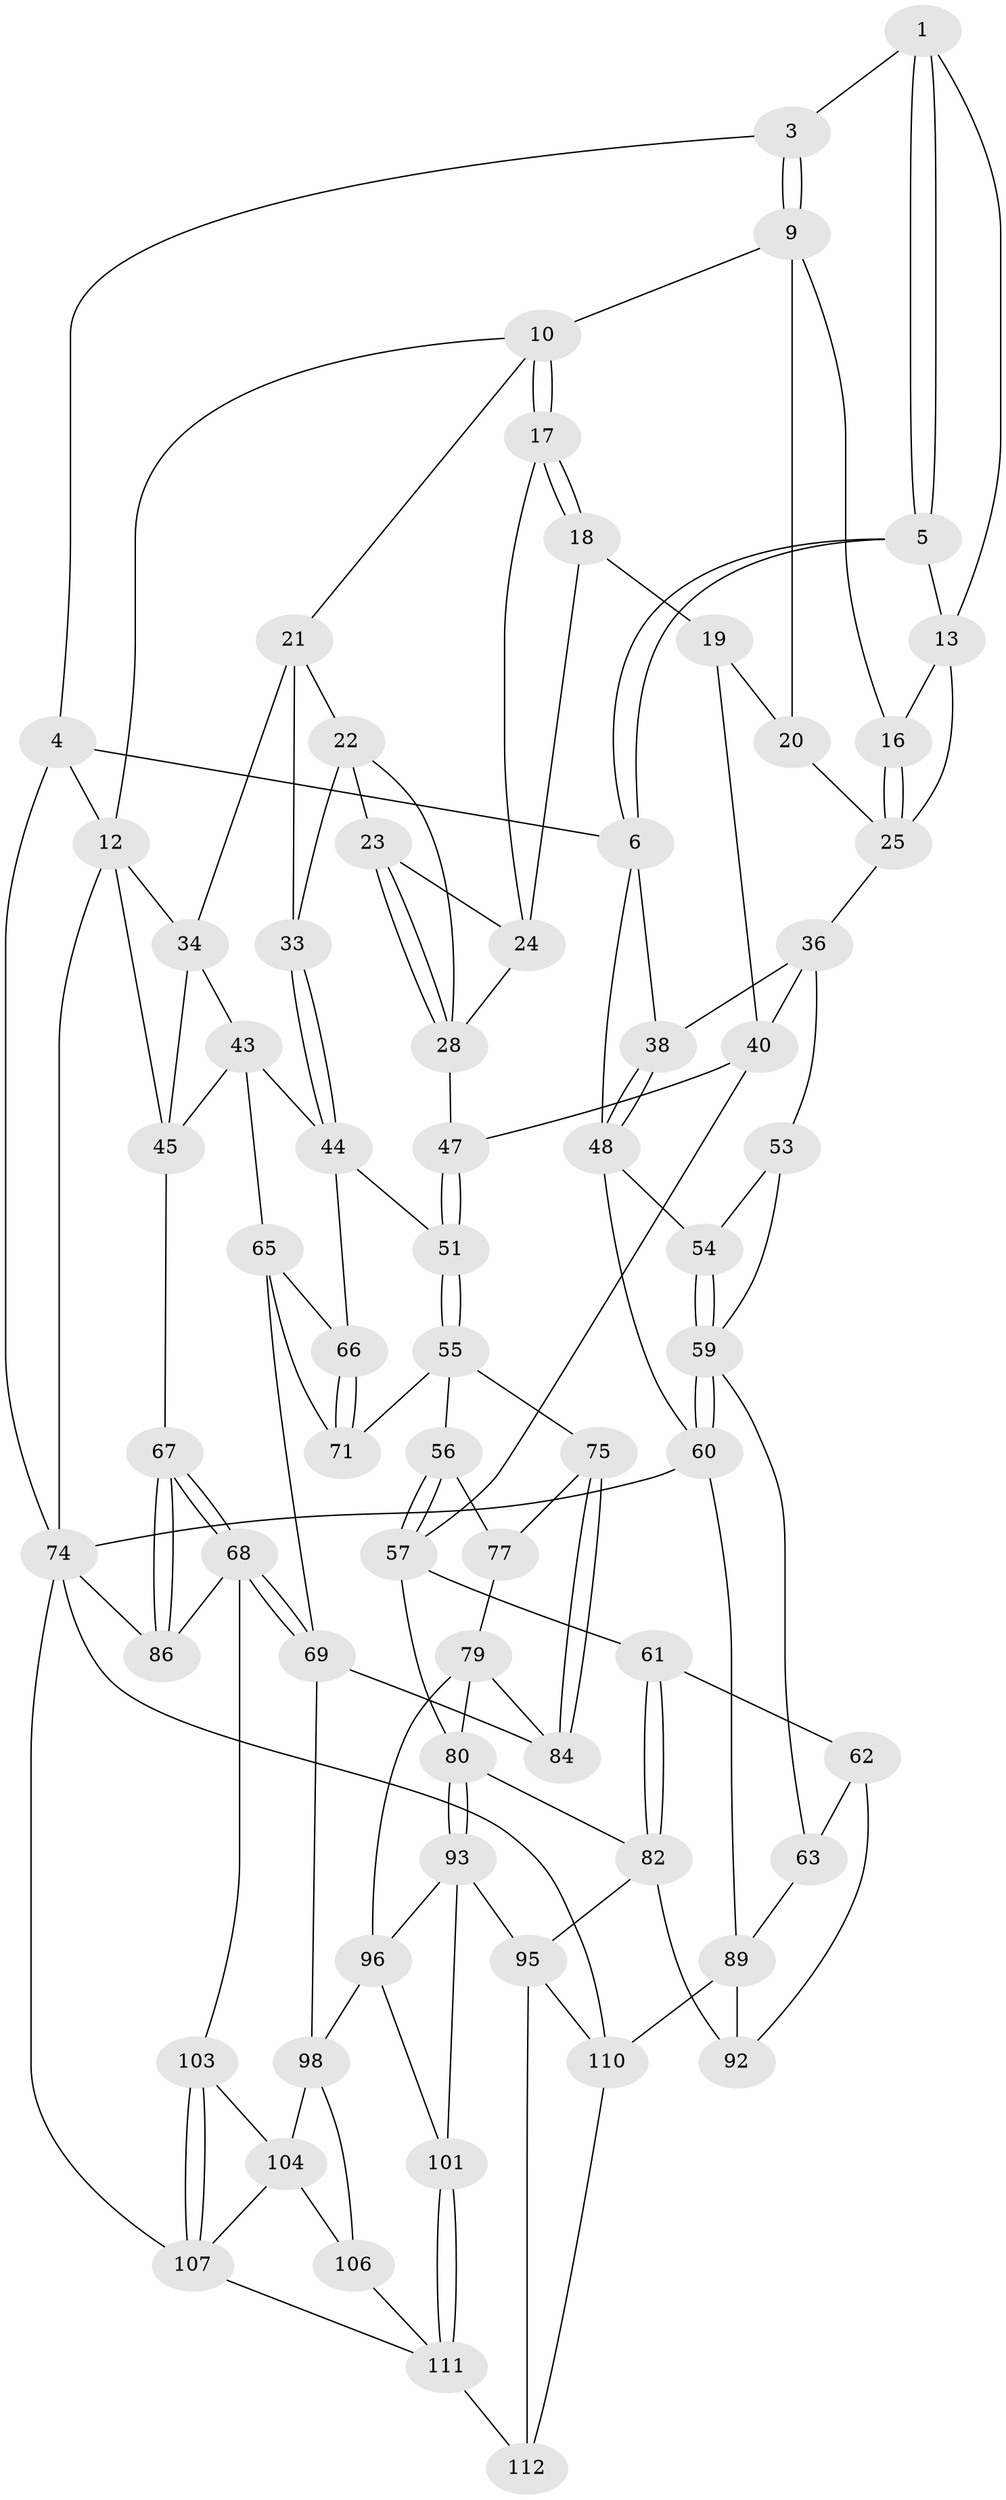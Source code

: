 // original degree distribution, {3: 0.017543859649122806, 4: 0.2543859649122807, 5: 0.49122807017543857, 6: 0.23684210526315788}
// Generated by graph-tools (version 1.1) at 2025/42/03/06/25 10:42:26]
// undirected, 69 vertices, 147 edges
graph export_dot {
graph [start="1"]
  node [color=gray90,style=filled];
  1 [pos="+0.11352788472127967+0.026689173032405606",super="+2"];
  3 [pos="+0.3406340906175647+0"];
  4 [pos="+0.08496107049969204+0",super="+8"];
  5 [pos="+0.11650856331017682+0.1450292436484267"];
  6 [pos="+0.08883836617934979+0.1536556231540806",super="+7"];
  9 [pos="+0.4407676945675341+0",super="+15"];
  10 [pos="+0.5092612549886378+0",super="+11"];
  12 [pos="+1+0",super="+35"];
  13 [pos="+0.2218859632338213+0.07017572630627372",super="+14"];
  16 [pos="+0.322652355140196+0.14023285739404787"];
  17 [pos="+0.5478532156776156+0.11345855752932894"];
  18 [pos="+0.4481389121262559+0.18855217728969628",super="+27"];
  19 [pos="+0.4238962220892612+0.19258990037089196",super="+39"];
  20 [pos="+0.39816372666902744+0.1773286637518457"];
  21 [pos="+0.7813775787752089+0.09627666742660146",super="+32"];
  22 [pos="+0.7156017475745766+0.1389612838051834",super="+31"];
  23 [pos="+0.620454710416652+0.14965865718626523"];
  24 [pos="+0.560587836819914+0.1304814679513276",super="+26"];
  25 [pos="+0.24868481808969659+0.22795889495657226",super="+30"];
  28 [pos="+0.6363196327754537+0.26121730375474717",super="+29"];
  33 [pos="+0.7442278628755086+0.3295693957347349"];
  34 [pos="+0.8532608787772606+0.17368726854547695",super="+42"];
  36 [pos="+0.27539641740026444+0.3479424661561766",super="+37"];
  38 [pos="+0.11752780428273805+0.2748643420506361"];
  40 [pos="+0.4152890817911891+0.35924275882524187",super="+41"];
  43 [pos="+0.8902470435187787+0.3655511699716946",super="+52"];
  44 [pos="+0.7467370929356187+0.3727745463032982",super="+50"];
  45 [pos="+1+0.3984274385184187",super="+46"];
  47 [pos="+0.5531113220359003+0.3344824265560359"];
  48 [pos="+0+0.3551685107330122",super="+49"];
  51 [pos="+0.6197929558778236+0.4409114911319897"];
  53 [pos="+0.12760299875178677+0.39995027585171133"];
  54 [pos="+0.08921835126697747+0.39491184428199"];
  55 [pos="+0.5993166073826242+0.48944038539494156",super="+72"];
  56 [pos="+0.5774581227848948+0.5028936564961191"];
  57 [pos="+0.4892055336070296+0.5209976232204109",super="+58"];
  59 [pos="+0+0.5818579585379164",super="+64"];
  60 [pos="+0+0.6281099382429834",super="+73"];
  61 [pos="+0.25767029735040575+0.5972994628760644"];
  62 [pos="+0.23612296060855512+0.5999885187775698",super="+90"];
  63 [pos="+0.1884904944053958+0.5849098038717954",super="+88"];
  65 [pos="+0.9316236647467034+0.4464133682861653",super="+70"];
  66 [pos="+0.7886958664578649+0.45895113896104495"];
  67 [pos="+1+0.6538940859066932"];
  68 [pos="+1+0.6642912707332744",super="+102"];
  69 [pos="+1+0.6594874691673899",super="+83"];
  71 [pos="+0.792825669956908+0.5701001723703801"];
  74 [pos="+0+1",super="+85"];
  75 [pos="+0.7607253134475499+0.6794579669900094",super="+76"];
  77 [pos="+0.5882156449875351+0.5705102834403737",super="+78"];
  79 [pos="+0.572274774339199+0.6542500200149394",super="+87"];
  80 [pos="+0.48152016515548574+0.6688867794667489",super="+81"];
  82 [pos="+0.31372872002911134+0.6684880141956021",super="+91"];
  84 [pos="+0.7608462098668467+0.6802661616619206"];
  86 [pos="+1+0.8951680828618309"];
  89 [pos="+0+0.8366097486586941",super="+97"];
  92 [pos="+0.17206836979789136+0.7742782671743174"];
  93 [pos="+0.48388189647064206+0.6806016255397128",super="+94"];
  95 [pos="+0.3483315754483462+0.8681213888326473",super="+109"];
  96 [pos="+0.6281259158830141+0.7620294725641082",super="+100"];
  98 [pos="+0.8106144355677214+0.7674157935802268",super="+99"];
  101 [pos="+0.5386245322916265+0.8560916236836498"];
  103 [pos="+0.907522553080312+0.8490989239053717"];
  104 [pos="+0.8769765490306608+0.83816938393135",super="+105"];
  106 [pos="+0.7077244555493648+0.9502621181341468"];
  107 [pos="+1+1",super="+108"];
  110 [pos="+0.13913429496781776+0.9064580429982144",super="+114"];
  111 [pos="+0.5173841648083546+1",super="+113"];
  112 [pos="+0.36621141989363126+1"];
  1 -- 5;
  1 -- 5;
  1 -- 3;
  1 -- 13;
  3 -- 4;
  3 -- 9;
  3 -- 9;
  4 -- 74;
  4 -- 12;
  4 -- 6;
  5 -- 6;
  5 -- 6;
  5 -- 13;
  6 -- 38;
  6 -- 48;
  9 -- 10;
  9 -- 16;
  9 -- 20;
  10 -- 17;
  10 -- 17;
  10 -- 12;
  10 -- 21;
  12 -- 74;
  12 -- 34;
  12 -- 45;
  13 -- 16;
  13 -- 25;
  16 -- 25;
  16 -- 25;
  17 -- 18;
  17 -- 18;
  17 -- 24;
  18 -- 19 [weight=2];
  18 -- 24;
  19 -- 20;
  19 -- 40;
  20 -- 25;
  21 -- 22;
  21 -- 33;
  21 -- 34;
  22 -- 23;
  22 -- 33;
  22 -- 28;
  23 -- 24;
  23 -- 28;
  23 -- 28;
  24 -- 28;
  25 -- 36;
  28 -- 47;
  33 -- 44;
  33 -- 44;
  34 -- 43;
  34 -- 45;
  36 -- 40;
  36 -- 53;
  36 -- 38;
  38 -- 48;
  38 -- 48;
  40 -- 47;
  40 -- 57;
  43 -- 44;
  43 -- 65;
  43 -- 45;
  44 -- 66;
  44 -- 51;
  45 -- 67;
  47 -- 51;
  47 -- 51;
  48 -- 54;
  48 -- 60;
  51 -- 55;
  51 -- 55;
  53 -- 54;
  53 -- 59;
  54 -- 59;
  54 -- 59;
  55 -- 56;
  55 -- 75;
  55 -- 71;
  56 -- 57;
  56 -- 57;
  56 -- 77;
  57 -- 61;
  57 -- 80;
  59 -- 60;
  59 -- 60;
  59 -- 63;
  60 -- 89;
  60 -- 74;
  61 -- 62;
  61 -- 82;
  61 -- 82;
  62 -- 63 [weight=2];
  62 -- 92;
  63 -- 89;
  65 -- 66;
  65 -- 69;
  65 -- 71;
  66 -- 71;
  66 -- 71;
  67 -- 68;
  67 -- 68;
  67 -- 86;
  67 -- 86;
  68 -- 69;
  68 -- 69;
  68 -- 86;
  68 -- 103;
  69 -- 98;
  69 -- 84;
  74 -- 110;
  74 -- 107;
  74 -- 86;
  75 -- 84;
  75 -- 84;
  75 -- 77 [weight=2];
  77 -- 79;
  79 -- 80;
  79 -- 96;
  79 -- 84;
  80 -- 93;
  80 -- 93;
  80 -- 82;
  82 -- 92;
  82 -- 95;
  89 -- 92;
  89 -- 110;
  93 -- 96;
  93 -- 101;
  93 -- 95;
  95 -- 112;
  95 -- 110;
  96 -- 101;
  96 -- 98;
  98 -- 104;
  98 -- 106;
  101 -- 111;
  101 -- 111;
  103 -- 104;
  103 -- 107;
  103 -- 107;
  104 -- 106;
  104 -- 107;
  106 -- 111;
  107 -- 111;
  110 -- 112;
  111 -- 112;
}
